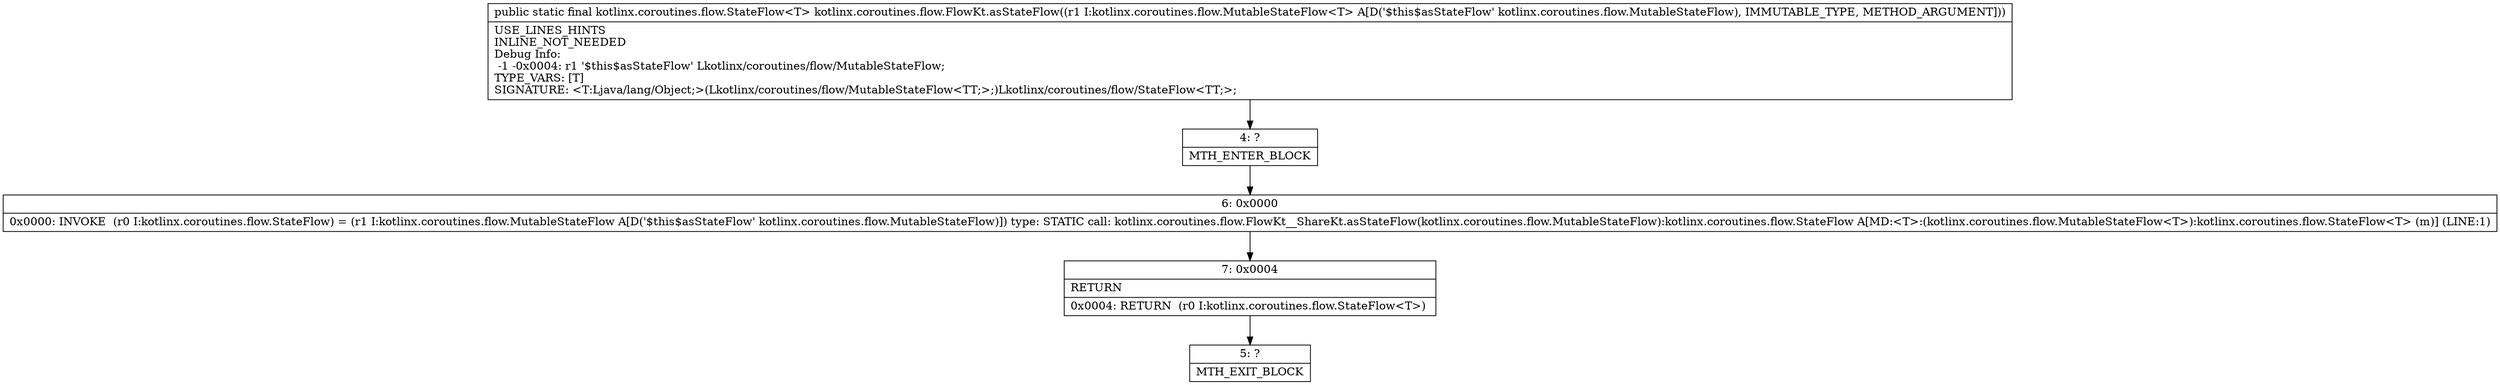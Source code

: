 digraph "CFG forkotlinx.coroutines.flow.FlowKt.asStateFlow(Lkotlinx\/coroutines\/flow\/MutableStateFlow;)Lkotlinx\/coroutines\/flow\/StateFlow;" {
Node_4 [shape=record,label="{4\:\ ?|MTH_ENTER_BLOCK\l}"];
Node_6 [shape=record,label="{6\:\ 0x0000|0x0000: INVOKE  (r0 I:kotlinx.coroutines.flow.StateFlow) = (r1 I:kotlinx.coroutines.flow.MutableStateFlow A[D('$this$asStateFlow' kotlinx.coroutines.flow.MutableStateFlow)]) type: STATIC call: kotlinx.coroutines.flow.FlowKt__ShareKt.asStateFlow(kotlinx.coroutines.flow.MutableStateFlow):kotlinx.coroutines.flow.StateFlow A[MD:\<T\>:(kotlinx.coroutines.flow.MutableStateFlow\<T\>):kotlinx.coroutines.flow.StateFlow\<T\> (m)] (LINE:1)\l}"];
Node_7 [shape=record,label="{7\:\ 0x0004|RETURN\l|0x0004: RETURN  (r0 I:kotlinx.coroutines.flow.StateFlow\<T\>) \l}"];
Node_5 [shape=record,label="{5\:\ ?|MTH_EXIT_BLOCK\l}"];
MethodNode[shape=record,label="{public static final kotlinx.coroutines.flow.StateFlow\<T\> kotlinx.coroutines.flow.FlowKt.asStateFlow((r1 I:kotlinx.coroutines.flow.MutableStateFlow\<T\> A[D('$this$asStateFlow' kotlinx.coroutines.flow.MutableStateFlow), IMMUTABLE_TYPE, METHOD_ARGUMENT]))  | USE_LINES_HINTS\lINLINE_NOT_NEEDED\lDebug Info:\l  \-1 \-0x0004: r1 '$this$asStateFlow' Lkotlinx\/coroutines\/flow\/MutableStateFlow;\lTYPE_VARS: [T]\lSIGNATURE: \<T:Ljava\/lang\/Object;\>(Lkotlinx\/coroutines\/flow\/MutableStateFlow\<TT;\>;)Lkotlinx\/coroutines\/flow\/StateFlow\<TT;\>;\l}"];
MethodNode -> Node_4;Node_4 -> Node_6;
Node_6 -> Node_7;
Node_7 -> Node_5;
}


